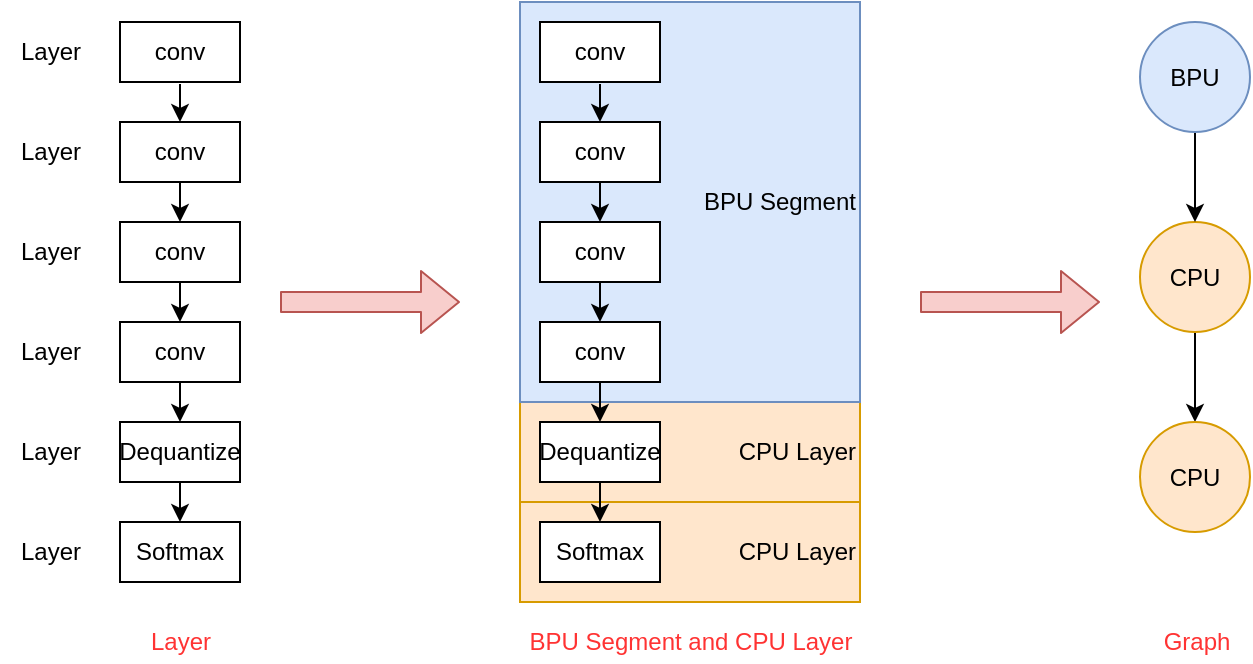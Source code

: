 <mxfile version="13.8.5" type="github"><diagram id="YVHEJrm_w4agbOtb7k3u" name="Page-1"><mxGraphModel dx="981" dy="509" grid="1" gridSize="10" guides="1" tooltips="1" connect="1" arrows="1" fold="1" page="1" pageScale="1" pageWidth="827" pageHeight="1169" math="0" shadow="0"><root><mxCell id="0"/><mxCell id="1" parent="0"/><mxCell id="57LLVNEu1njMERJgRGH5-41" value="CPU Layer" style="rounded=0;whiteSpace=wrap;html=1;align=right;fillColor=#ffe6cc;strokeColor=#d79b00;" vertex="1" parent="1"><mxGeometry x="360" y="360" width="170" height="50" as="geometry"/></mxCell><mxCell id="57LLVNEu1njMERJgRGH5-40" value="CPU Layer" style="rounded=0;whiteSpace=wrap;html=1;align=right;fillColor=#ffe6cc;strokeColor=#d79b00;" vertex="1" parent="1"><mxGeometry x="360" y="310" width="170" height="50" as="geometry"/></mxCell><mxCell id="57LLVNEu1njMERJgRGH5-39" value="&amp;nbsp; &amp;nbsp; &amp;nbsp; &amp;nbsp; &amp;nbsp; &amp;nbsp; &amp;nbsp; &amp;nbsp; &amp;nbsp; &amp;nbsp; &amp;nbsp;BPU Segment" style="rounded=0;whiteSpace=wrap;html=1;fillColor=#dae8fc;strokeColor=#6c8ebf;align=right;" vertex="1" parent="1"><mxGeometry x="360" y="110" width="170" height="200" as="geometry"/></mxCell><mxCell id="57LLVNEu1njMERJgRGH5-11" style="edgeStyle=orthogonalEdgeStyle;rounded=0;orthogonalLoop=1;jettySize=auto;html=1;exitX=0.5;exitY=1;exitDx=0;exitDy=0;entryX=0.5;entryY=0;entryDx=0;entryDy=0;" edge="1" parent="1" target="57LLVNEu1njMERJgRGH5-2"><mxGeometry relative="1" as="geometry"><mxPoint x="190" y="151" as="sourcePoint"/></mxGeometry></mxCell><mxCell id="57LLVNEu1njMERJgRGH5-1" value="conv" style="rounded=0;whiteSpace=wrap;html=1;" vertex="1" parent="1"><mxGeometry x="160" y="120" width="60" height="30" as="geometry"/></mxCell><mxCell id="57LLVNEu1njMERJgRGH5-12" style="edgeStyle=orthogonalEdgeStyle;rounded=0;orthogonalLoop=1;jettySize=auto;html=1;exitX=0.5;exitY=1;exitDx=0;exitDy=0;entryX=0.5;entryY=0;entryDx=0;entryDy=0;" edge="1" parent="1" source="57LLVNEu1njMERJgRGH5-2" target="57LLVNEu1njMERJgRGH5-3"><mxGeometry relative="1" as="geometry"/></mxCell><mxCell id="57LLVNEu1njMERJgRGH5-2" value="conv" style="rounded=0;whiteSpace=wrap;html=1;" vertex="1" parent="1"><mxGeometry x="160" y="170" width="60" height="30" as="geometry"/></mxCell><mxCell id="57LLVNEu1njMERJgRGH5-13" style="edgeStyle=orthogonalEdgeStyle;rounded=0;orthogonalLoop=1;jettySize=auto;html=1;exitX=0.5;exitY=1;exitDx=0;exitDy=0;entryX=0.5;entryY=0;entryDx=0;entryDy=0;" edge="1" parent="1" source="57LLVNEu1njMERJgRGH5-3" target="57LLVNEu1njMERJgRGH5-4"><mxGeometry relative="1" as="geometry"/></mxCell><mxCell id="57LLVNEu1njMERJgRGH5-3" value="conv" style="rounded=0;whiteSpace=wrap;html=1;" vertex="1" parent="1"><mxGeometry x="160" y="220" width="60" height="30" as="geometry"/></mxCell><mxCell id="57LLVNEu1njMERJgRGH5-14" style="edgeStyle=orthogonalEdgeStyle;rounded=0;orthogonalLoop=1;jettySize=auto;html=1;exitX=0.5;exitY=1;exitDx=0;exitDy=0;entryX=0.5;entryY=0;entryDx=0;entryDy=0;" edge="1" parent="1" source="57LLVNEu1njMERJgRGH5-4" target="57LLVNEu1njMERJgRGH5-9"><mxGeometry relative="1" as="geometry"/></mxCell><mxCell id="57LLVNEu1njMERJgRGH5-4" value="conv" style="rounded=0;whiteSpace=wrap;html=1;" vertex="1" parent="1"><mxGeometry x="160" y="270" width="60" height="30" as="geometry"/></mxCell><mxCell id="57LLVNEu1njMERJgRGH5-15" style="edgeStyle=orthogonalEdgeStyle;rounded=0;orthogonalLoop=1;jettySize=auto;html=1;exitX=0.5;exitY=1;exitDx=0;exitDy=0;entryX=0.5;entryY=0;entryDx=0;entryDy=0;" edge="1" parent="1" source="57LLVNEu1njMERJgRGH5-9" target="57LLVNEu1njMERJgRGH5-10"><mxGeometry relative="1" as="geometry"/></mxCell><mxCell id="57LLVNEu1njMERJgRGH5-9" value="Dequantize" style="rounded=0;whiteSpace=wrap;html=1;" vertex="1" parent="1"><mxGeometry x="160" y="320" width="60" height="30" as="geometry"/></mxCell><mxCell id="57LLVNEu1njMERJgRGH5-10" value="Softmax" style="rounded=0;whiteSpace=wrap;html=1;" vertex="1" parent="1"><mxGeometry x="160" y="370" width="60" height="30" as="geometry"/></mxCell><mxCell id="57LLVNEu1njMERJgRGH5-28" style="edgeStyle=orthogonalEdgeStyle;rounded=0;orthogonalLoop=1;jettySize=auto;html=1;exitX=0.5;exitY=1;exitDx=0;exitDy=0;entryX=0.5;entryY=0;entryDx=0;entryDy=0;" edge="1" target="57LLVNEu1njMERJgRGH5-31" parent="1"><mxGeometry relative="1" as="geometry"><mxPoint x="400" y="151" as="sourcePoint"/></mxGeometry></mxCell><mxCell id="57LLVNEu1njMERJgRGH5-29" value="conv" style="rounded=0;whiteSpace=wrap;html=1;" vertex="1" parent="1"><mxGeometry x="370" y="120" width="60" height="30" as="geometry"/></mxCell><mxCell id="57LLVNEu1njMERJgRGH5-30" style="edgeStyle=orthogonalEdgeStyle;rounded=0;orthogonalLoop=1;jettySize=auto;html=1;exitX=0.5;exitY=1;exitDx=0;exitDy=0;entryX=0.5;entryY=0;entryDx=0;entryDy=0;" edge="1" source="57LLVNEu1njMERJgRGH5-31" target="57LLVNEu1njMERJgRGH5-33" parent="1"><mxGeometry relative="1" as="geometry"/></mxCell><mxCell id="57LLVNEu1njMERJgRGH5-31" value="conv" style="rounded=0;whiteSpace=wrap;html=1;" vertex="1" parent="1"><mxGeometry x="370" y="170" width="60" height="30" as="geometry"/></mxCell><mxCell id="57LLVNEu1njMERJgRGH5-32" style="edgeStyle=orthogonalEdgeStyle;rounded=0;orthogonalLoop=1;jettySize=auto;html=1;exitX=0.5;exitY=1;exitDx=0;exitDy=0;entryX=0.5;entryY=0;entryDx=0;entryDy=0;" edge="1" source="57LLVNEu1njMERJgRGH5-33" target="57LLVNEu1njMERJgRGH5-35" parent="1"><mxGeometry relative="1" as="geometry"/></mxCell><mxCell id="57LLVNEu1njMERJgRGH5-33" value="conv" style="rounded=0;whiteSpace=wrap;html=1;" vertex="1" parent="1"><mxGeometry x="370" y="220" width="60" height="30" as="geometry"/></mxCell><mxCell id="57LLVNEu1njMERJgRGH5-34" style="edgeStyle=orthogonalEdgeStyle;rounded=0;orthogonalLoop=1;jettySize=auto;html=1;exitX=0.5;exitY=1;exitDx=0;exitDy=0;entryX=0.5;entryY=0;entryDx=0;entryDy=0;" edge="1" source="57LLVNEu1njMERJgRGH5-35" target="57LLVNEu1njMERJgRGH5-37" parent="1"><mxGeometry relative="1" as="geometry"/></mxCell><mxCell id="57LLVNEu1njMERJgRGH5-35" value="conv" style="rounded=0;whiteSpace=wrap;html=1;" vertex="1" parent="1"><mxGeometry x="370" y="270" width="60" height="30" as="geometry"/></mxCell><mxCell id="57LLVNEu1njMERJgRGH5-36" style="edgeStyle=orthogonalEdgeStyle;rounded=0;orthogonalLoop=1;jettySize=auto;html=1;exitX=0.5;exitY=1;exitDx=0;exitDy=0;entryX=0.5;entryY=0;entryDx=0;entryDy=0;" edge="1" source="57LLVNEu1njMERJgRGH5-37" target="57LLVNEu1njMERJgRGH5-38" parent="1"><mxGeometry relative="1" as="geometry"/></mxCell><mxCell id="57LLVNEu1njMERJgRGH5-37" value="Dequantize" style="rounded=0;whiteSpace=wrap;html=1;" vertex="1" parent="1"><mxGeometry x="370" y="320" width="60" height="30" as="geometry"/></mxCell><mxCell id="57LLVNEu1njMERJgRGH5-38" value="Softmax" style="rounded=0;whiteSpace=wrap;html=1;" vertex="1" parent="1"><mxGeometry x="370" y="370" width="60" height="30" as="geometry"/></mxCell><mxCell id="57LLVNEu1njMERJgRGH5-42" value="" style="shape=flexArrow;endArrow=classic;html=1;fillColor=#f8cecc;strokeColor=#b85450;" edge="1" parent="1"><mxGeometry width="50" height="50" relative="1" as="geometry"><mxPoint x="240" y="260" as="sourcePoint"/><mxPoint x="330" y="260" as="targetPoint"/></mxGeometry></mxCell><mxCell id="57LLVNEu1njMERJgRGH5-46" value="Layer" style="text;html=1;align=center;verticalAlign=middle;resizable=0;points=[];autosize=1;" vertex="1" parent="1"><mxGeometry x="100" y="125" width="50" height="20" as="geometry"/></mxCell><mxCell id="57LLVNEu1njMERJgRGH5-47" value="Layer" style="text;html=1;align=center;verticalAlign=middle;resizable=0;points=[];autosize=1;" vertex="1" parent="1"><mxGeometry x="100" y="175" width="50" height="20" as="geometry"/></mxCell><mxCell id="57LLVNEu1njMERJgRGH5-48" value="Layer" style="text;html=1;align=center;verticalAlign=middle;resizable=0;points=[];autosize=1;" vertex="1" parent="1"><mxGeometry x="100" y="225" width="50" height="20" as="geometry"/></mxCell><mxCell id="57LLVNEu1njMERJgRGH5-49" value="Layer" style="text;html=1;align=center;verticalAlign=middle;resizable=0;points=[];autosize=1;" vertex="1" parent="1"><mxGeometry x="100" y="275" width="50" height="20" as="geometry"/></mxCell><mxCell id="57LLVNEu1njMERJgRGH5-50" value="Layer" style="text;html=1;align=center;verticalAlign=middle;resizable=0;points=[];autosize=1;" vertex="1" parent="1"><mxGeometry x="100" y="325" width="50" height="20" as="geometry"/></mxCell><mxCell id="57LLVNEu1njMERJgRGH5-51" value="Layer" style="text;html=1;align=center;verticalAlign=middle;resizable=0;points=[];autosize=1;" vertex="1" parent="1"><mxGeometry x="100" y="375" width="50" height="20" as="geometry"/></mxCell><mxCell id="57LLVNEu1njMERJgRGH5-56" style="edgeStyle=orthogonalEdgeStyle;rounded=0;orthogonalLoop=1;jettySize=auto;html=1;exitX=0.5;exitY=1;exitDx=0;exitDy=0;entryX=0.5;entryY=0;entryDx=0;entryDy=0;strokeColor=#000000;fillColor=none;" edge="1" parent="1" source="57LLVNEu1njMERJgRGH5-52" target="57LLVNEu1njMERJgRGH5-54"><mxGeometry relative="1" as="geometry"/></mxCell><mxCell id="57LLVNEu1njMERJgRGH5-52" value="CPU" style="ellipse;whiteSpace=wrap;html=1;aspect=fixed;fillColor=#ffe6cc;strokeColor=#d79b00;" vertex="1" parent="1"><mxGeometry x="670" y="220" width="55" height="55" as="geometry"/></mxCell><mxCell id="57LLVNEu1njMERJgRGH5-55" style="edgeStyle=orthogonalEdgeStyle;rounded=0;orthogonalLoop=1;jettySize=auto;html=1;exitX=0.5;exitY=1;exitDx=0;exitDy=0;entryX=0.5;entryY=0;entryDx=0;entryDy=0;strokeColor=#000000;fillColor=none;" edge="1" parent="1" source="57LLVNEu1njMERJgRGH5-53" target="57LLVNEu1njMERJgRGH5-52"><mxGeometry relative="1" as="geometry"/></mxCell><mxCell id="57LLVNEu1njMERJgRGH5-53" value="BPU" style="ellipse;whiteSpace=wrap;html=1;aspect=fixed;fillColor=#dae8fc;strokeColor=#6c8ebf;" vertex="1" parent="1"><mxGeometry x="670" y="120" width="55" height="55" as="geometry"/></mxCell><mxCell id="57LLVNEu1njMERJgRGH5-54" value="CPU" style="ellipse;whiteSpace=wrap;html=1;aspect=fixed;fillColor=#ffe6cc;strokeColor=#d79b00;" vertex="1" parent="1"><mxGeometry x="670" y="320" width="55" height="55" as="geometry"/></mxCell><mxCell id="57LLVNEu1njMERJgRGH5-57" value="" style="shape=flexArrow;endArrow=classic;html=1;fillColor=#f8cecc;strokeColor=#b85450;" edge="1" parent="1"><mxGeometry width="50" height="50" relative="1" as="geometry"><mxPoint x="560" y="260" as="sourcePoint"/><mxPoint x="650" y="260" as="targetPoint"/></mxGeometry></mxCell><mxCell id="57LLVNEu1njMERJgRGH5-58" value="&lt;font color=&quot;#ff3333&quot;&gt;Layer&lt;/font&gt;" style="text;html=1;align=center;verticalAlign=middle;resizable=0;points=[];autosize=1;" vertex="1" parent="1"><mxGeometry x="165" y="420" width="50" height="20" as="geometry"/></mxCell><mxCell id="57LLVNEu1njMERJgRGH5-59" value="&lt;font color=&quot;#ff3333&quot;&gt;BPU Segment and CPU Layer&lt;/font&gt;" style="text;html=1;align=center;verticalAlign=middle;resizable=0;points=[];autosize=1;" vertex="1" parent="1"><mxGeometry x="355" y="420" width="180" height="20" as="geometry"/></mxCell><mxCell id="57LLVNEu1njMERJgRGH5-60" value="&lt;font color=&quot;#ff3333&quot;&gt;Graph&lt;/font&gt;" style="text;html=1;align=center;verticalAlign=middle;resizable=0;points=[];autosize=1;" vertex="1" parent="1"><mxGeometry x="672.5" y="420" width="50" height="20" as="geometry"/></mxCell></root></mxGraphModel></diagram></mxfile>
